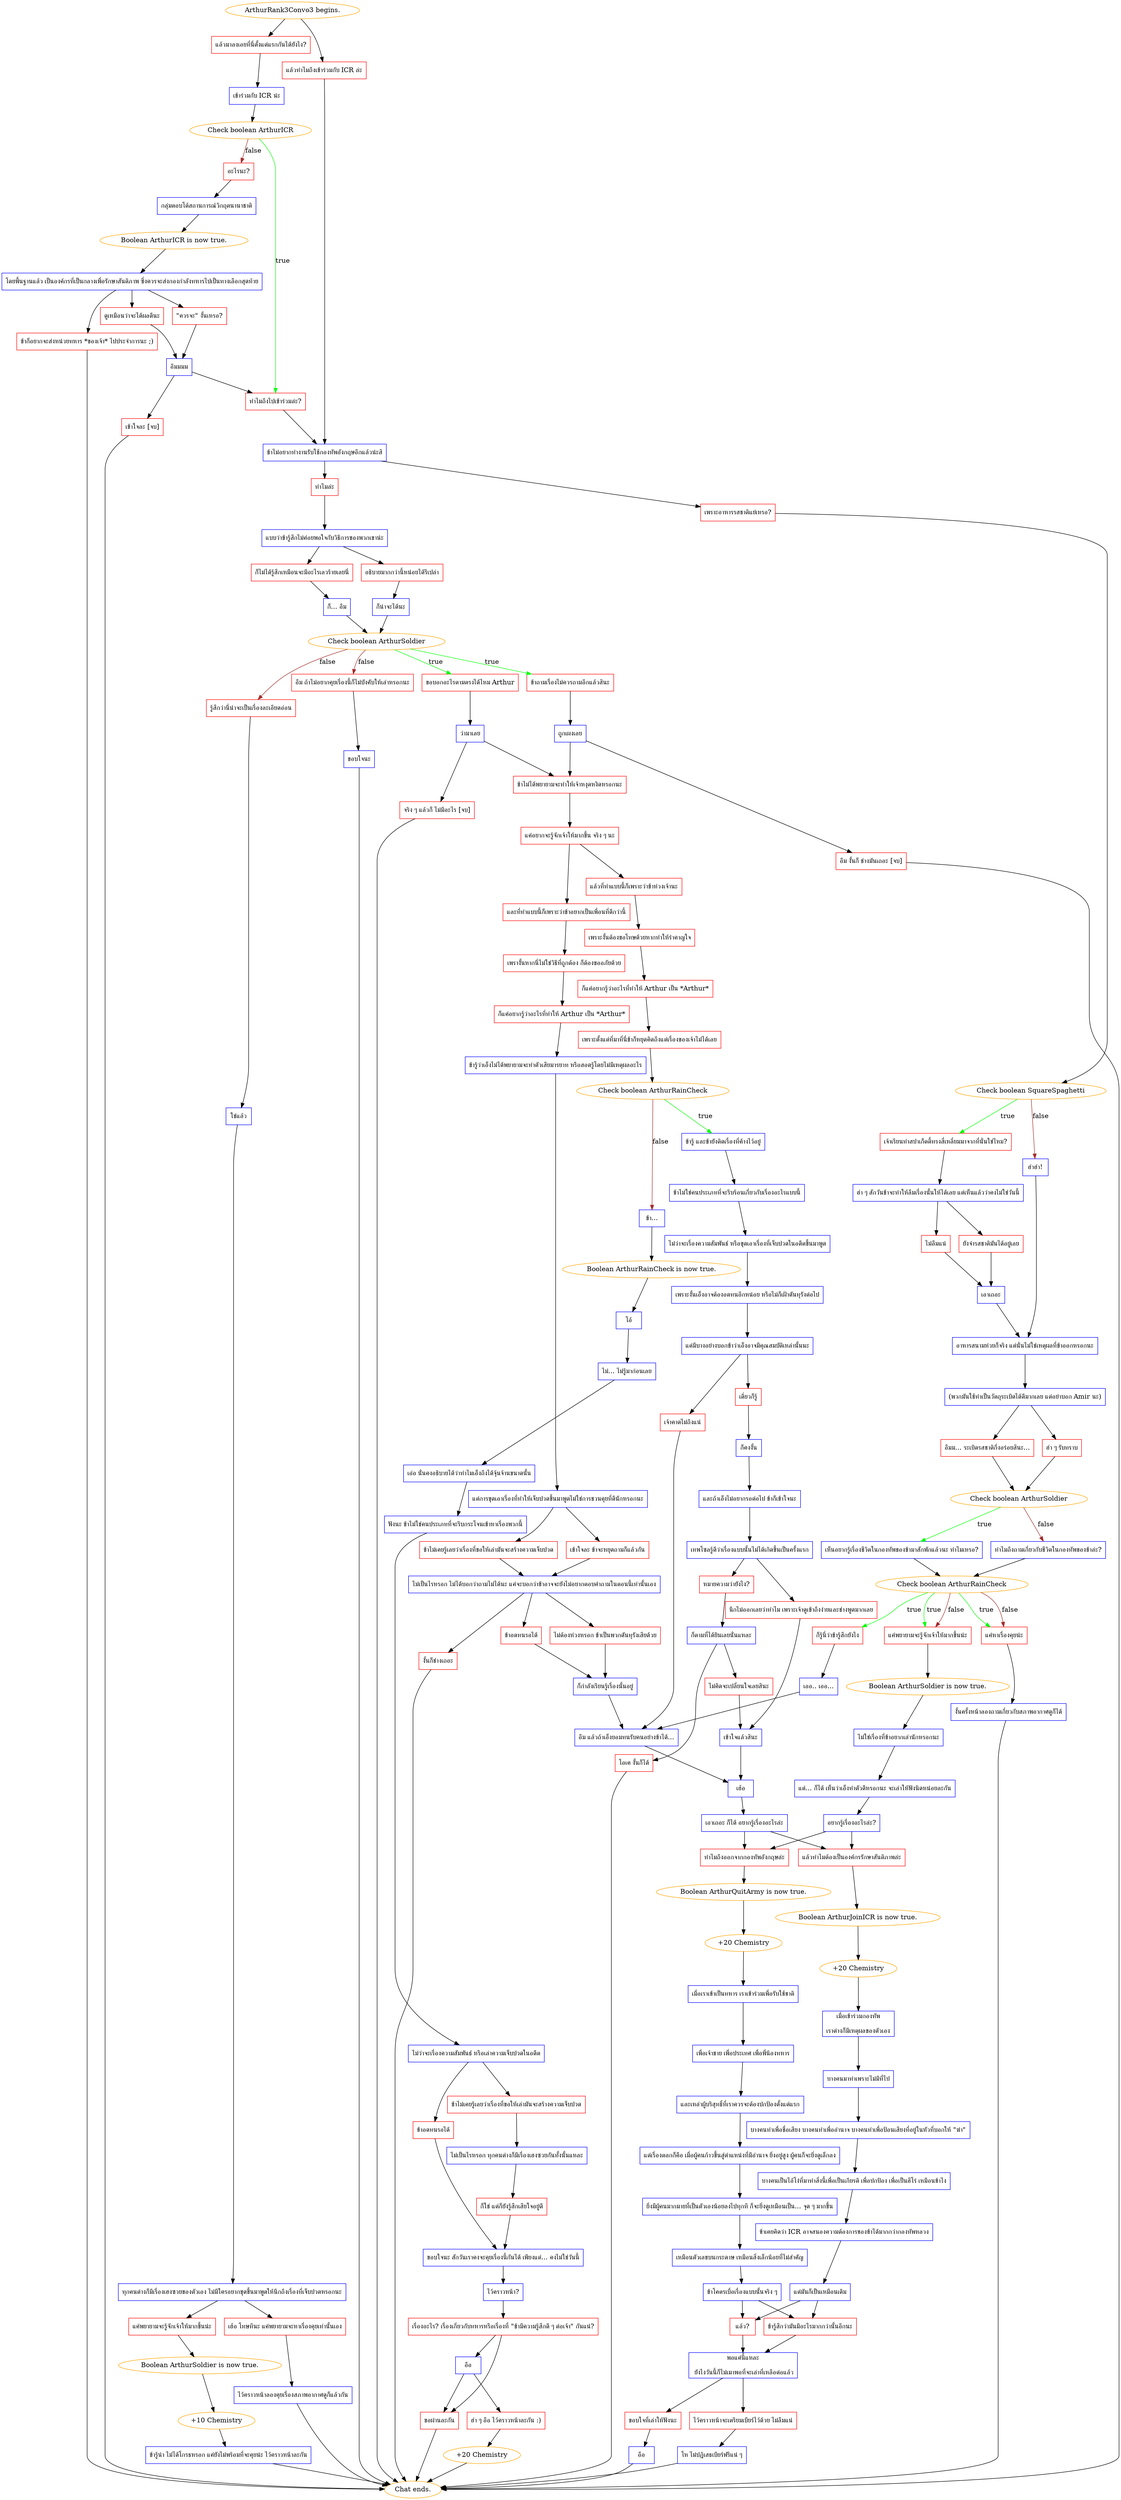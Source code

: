 digraph {
	"ArthurRank3Convo3 begins." [color=orange];
		"ArthurRank3Convo3 begins." -> j976201528;
		"ArthurRank3Convo3 begins." -> j2547577453;
	j976201528 [label="แล้วมาลงเอยที่นี่ตั้งแต่แรกกันได้ยังไง?",shape=box,color=red];
		j976201528 -> j3938333747;
	j2547577453 [label="แล้วทำไมถึงเข้าร่วมกับ ICR ล่ะ",shape=box,color=red];
		j2547577453 -> j856400321;
	j3938333747 [label="เข้าร่วมกับ ICR น่ะ",shape=box,color=blue];
		j3938333747 -> j700410498;
	j856400321 [label="ข้าไม่อยากทำงานรับใช้กองทัพอังกฤษอีกแล้วน่ะสิ",shape=box,color=blue];
		j856400321 -> j1633299564;
		j856400321 -> j3105147109;
	j700410498 [label="Check boolean ArthurICR",color=orange];
		j700410498 -> j1491063557 [label=true,color=green];
		j700410498 -> j1454282405 [label=false,color=brown];
	j1633299564 [label="ทำไมล่ะ",shape=box,color=red];
		j1633299564 -> j318514371;
	j3105147109 [label="เพราะอาหารรสชาติแย่เหรอ?",shape=box,color=red];
		j3105147109 -> j104787129;
	j1491063557 [label="ทำไมถึงไปเข้าร่วมล่ะ?",shape=box,color=red];
		j1491063557 -> j856400321;
	j1454282405 [label="อะไรนะ?",shape=box,color=red];
		j1454282405 -> j3673598549;
	j318514371 [label="แบบว่าข้ารู้สึกไม่ค่อยพอใจกับวิธีการของพวกเขาน่ะ",shape=box,color=blue];
		j318514371 -> j2265159592;
		j318514371 -> j964330190;
	j104787129 [label="Check boolean SquareSpaghetti",color=orange];
		j104787129 -> j3005036902 [label=true,color=green];
		j104787129 -> j1796517570 [label=false,color=brown];
	j3673598549 [label="กลุ่มตอบโต้สถานการณ์วิกฤตนานาชาติ",shape=box,color=blue];
		j3673598549 -> j36948431;
	j2265159592 [label="ก็ไม่ได้รู้สึกเหมือนจะมีอะไรเลวร้ายเลยนี่",shape=box,color=red];
		j2265159592 -> j2866551006;
	j964330190 [label="อธิบายมากกว่านี้หน่อยได้รึเปล่า",shape=box,color=red];
		j964330190 -> j1309634247;
	j3005036902 [label="เจ้าเรียนทำสปาเก็ตตี้ทรงสี่เหลี่ยมมาจากที่นั่นใช่ไหม?",shape=box,color=red];
		j3005036902 -> j441155515;
	j1796517570 [label="ฮ่าฮ่า!",shape=box,color=blue];
		j1796517570 -> j2622951682;
	j36948431 [label="Boolean ArthurICR is now true.",color=orange];
		j36948431 -> j2562290010;
	j2866551006 [label="ก็... อืม",shape=box,color=blue];
		j2866551006 -> j2598616613;
	j1309634247 [label="ก็น่าจะได้นะ",shape=box,color=blue];
		j1309634247 -> j2598616613;
	j441155515 [label="ฮ่า ๆ สักวันข้าจะทำให้ลืมเรื่องนั้นให้ได้เลย แต่เห็นแล้วว่าคงไม่ใช่วันนี้",shape=box,color=blue];
		j441155515 -> j3030215564;
		j441155515 -> j2308978858;
	j2622951682 [label="อาหารสนามห่วยก็จริง แต่นั่นไม่ใช่เหตุผลที่ข้าออกหรอกนะ",shape=box,color=blue];
		j2622951682 -> j630756565;
	j2562290010 [label="โดยพื้นฐานแล้ว เป็นองค์กรที่เป็นกลางเพื่อรักษาสันติภาพ ซึ่งควรจะส่งกองกำลังทหารไปเป็นทางเลือกสุดท้าย",shape=box,color=blue];
		j2562290010 -> j3608165724;
		j2562290010 -> j3454119955;
		j2562290010 -> j1577739337;
	j2598616613 [label="Check boolean ArthurSoldier",color=orange];
		j2598616613 -> j1812344442 [label=true,color=green];
		j2598616613 -> j2774456550 [label=true,color=green];
		j2598616613 -> j2592502777 [label=false,color=brown];
		j2598616613 -> j1464365930 [label=false,color=brown];
	j3030215564 [label="ไม่ลืมแน่",shape=box,color=red];
		j3030215564 -> j381675870;
	j2308978858 [label="ยังจำรสชาติมันได้อยู่เลย",shape=box,color=red];
		j2308978858 -> j381675870;
	j630756565 [label="(พวกมันใช้ทำเป็นวัตถุระเบิดได้ดีมากเลย แต่อย่าบอก Amir นะ)",shape=box,color=blue];
		j630756565 -> j2431819199;
		j630756565 -> j2588878398;
	j3608165724 [label="\"ควรจะ\" งั้นเหรอ?",shape=box,color=red];
		j3608165724 -> j1781640139;
	j3454119955 [label="ดูเหมือนว่าจะได้ผลดีนะ",shape=box,color=red];
		j3454119955 -> j1781640139;
	j1577739337 [label="ข้าก็อยากจะส่งหน่วยทหาร *ของเจ้า* ไปประจำการนะ ;)",shape=box,color=red];
		j1577739337 -> "Chat ends.";
	j1812344442 [label="ขอบอกอะไรตามตรงได้ไหม Arthur",shape=box,color=red];
		j1812344442 -> j2459654713;
	j2774456550 [label="ข้าถามเรื่องไม่ควรถามอีกแล้วสินะ",shape=box,color=red];
		j2774456550 -> j1778537882;
	j2592502777 [label="รู้สึกว่านี่น่าจะเป็นเรื่องละเอียดอ่อน",shape=box,color=red];
		j2592502777 -> j1261067650;
	j1464365930 [label="อืม ถ้าไม่อยากคุยเรื่องนี้ก็ไม่บังคับให้เล่าหรอกนะ",shape=box,color=red];
		j1464365930 -> j641003174;
	j381675870 [label="เอาเถอะ",shape=box,color=blue];
		j381675870 -> j2622951682;
	j2431819199 [label="ฮ่า ๆ รับทราบ",shape=box,color=red];
		j2431819199 -> j2458132265;
	j2588878398 [label="อืมม... ระเบิดรสชาติกึ่งอร่อยสินะ...",shape=box,color=red];
		j2588878398 -> j2458132265;
	j1781640139 [label="อืมมมม",shape=box,color=blue];
		j1781640139 -> j1491063557;
		j1781640139 -> j2734439250;
	"Chat ends." [color=orange];
	j2459654713 [label="ว่ามาเลย",shape=box,color=blue];
		j2459654713 -> j371057279;
		j2459654713 -> j4036654945;
	j1778537882 [label="ถูกเผงเลย",shape=box,color=blue];
		j1778537882 -> j371057279;
		j1778537882 -> j4174953200;
	j1261067650 [label="ใช่แล้ว",shape=box,color=blue];
		j1261067650 -> j606763053;
	j641003174 [label="ขอบใจนะ",shape=box,color=blue];
		j641003174 -> "Chat ends.";
	j2458132265 [label="Check boolean ArthurSoldier",color=orange];
		j2458132265 -> j2514896652 [label=true,color=green];
		j2458132265 -> j49501927 [label=false,color=brown];
	j2734439250 [label="เข้าใจละ [จบ]",shape=box,color=red];
		j2734439250 -> "Chat ends.";
	j371057279 [label="ข้าไม่ได้พยายามจะทำให้เจ้าหงุดหงิดหรอกนะ",shape=box,color=red];
		j371057279 -> j2244445002;
	j4036654945 [label="จริง ๆ แล้วก็ ไม่มีอะไร [จบ]",shape=box,color=red];
		j4036654945 -> "Chat ends.";
	j4174953200 [label="อืม งั้นก็ ช่างมันเถอะ [จบ]",shape=box,color=red];
		j4174953200 -> "Chat ends.";
	j606763053 [label="ทุกคนต่างก็มีเรื่องเฮงซวยของตัวเอง ไม่มีใครอยากขุดขึ้นมาพูดให้นึกถึงเรื่องที่เจ็บปวดหรอกนะ",shape=box,color=blue];
		j606763053 -> j1977246355;
		j606763053 -> j868254298;
	j2514896652 [label="เห็นอยากรู้เรื่องชีวิตในกองทัพของข้ามาสักพักแล้วนะ ทำไมเหรอ?",shape=box,color=blue];
		j2514896652 -> j3736719020;
	j49501927 [label="ทำไมถึงถามเกี่ยวกับชีวิตในกองทัพของข้าล่ะ?",shape=box,color=blue];
		j49501927 -> j3736719020;
	j2244445002 [label="แค่อยากจะรู้จักเจ้าให้มากขึ้น จริง ๆ นะ",shape=box,color=red];
		j2244445002 -> j2816237094;
		j2244445002 -> j1416253204;
	j1977246355 [label="เฮ้อ โทษทีนะ แค่พยายามจะหาเรื่องคุยเท่านั้นเอง",shape=box,color=red];
		j1977246355 -> j3227288859;
	j868254298 [label="แค่พยายามจะรู้จักเจ้าให้มากขึ้นน่ะ",shape=box,color=red];
		j868254298 -> j4088052453;
	j3736719020 [label="Check boolean ArthurRainCheck",color=orange];
		j3736719020 -> j4105146761 [label=true,color=green];
		j3736719020 -> j1068972593 [label=true,color=green];
		j3736719020 -> j350649420 [label=true,color=green];
		j3736719020 -> j1068972593 [label=false,color=brown];
		j3736719020 -> j350649420 [label=false,color=brown];
	j2816237094 [label="และที่ทำแบบนี้ก็เพราะว่าข้าอยากเป็นเพื่อนที่ดีกว่านี้",shape=box,color=red];
		j2816237094 -> j901363064;
	j1416253204 [label="แล้วที่ทำแบบนี้ก็เพราะว่าข้าห่วงเจ้านะ",shape=box,color=red];
		j1416253204 -> j2931513388;
	j3227288859 [label="ไว้คราวหน้าลองคุยเรื่องสภาพอากาศดูก็แล้วกัน",shape=box,color=blue];
		j3227288859 -> "Chat ends.";
	j4088052453 [label="Boolean ArthurSoldier is now true.",color=orange];
		j4088052453 -> j285321964;
	j4105146761 [label="ก็รู้นี่ว่าข้ารู้สึกยังไง",shape=box,color=red];
		j4105146761 -> j1233548010;
	j1068972593 [label="แค่พยายามจะรู้จักเจ้าให้มากขึ้นน่ะ",shape=box,color=red];
		j1068972593 -> j1549376903;
	j350649420 [label="แค่หาเรื่องคุยน่ะ",shape=box,color=red];
		j350649420 -> j1159305799;
	j901363064 [label="เพรางั้นหากนี่ไม่ใช่วิธีที่ถูกต้อง ก็ต้องขออภัยด้วย",shape=box,color=red];
		j901363064 -> j699293183;
	j2931513388 [label="เพราะงั้นต้องขอโทษด้วยหากทำให้รำคาญใจ",shape=box,color=red];
		j2931513388 -> j1421565995;
	j285321964 [label="+10 Chemistry",color=orange];
		j285321964 -> j4025008045;
	j1233548010 [label="เออ.. เออ...",shape=box,color=blue];
		j1233548010 -> j1325492681;
	j1549376903 [label="Boolean ArthurSoldier is now true.",color=orange];
		j1549376903 -> j765508284;
	j1159305799 [label="งั้นครั้งหน้าลองถามเกี่ยวกับสภาพอากาศดูก็ได้",shape=box,color=blue];
		j1159305799 -> "Chat ends.";
	j699293183 [label="ก็แค่อยากรู้ว่าอะไรที่ทำให้ Arthur เป็น *Arthur*",shape=box,color=red];
		j699293183 -> j2153137833;
	j1421565995 [label="ก็แค่อยากรู้ว่าอะไรที่ทำให้ Arthur เป็น *Arthur*",shape=box,color=red];
		j1421565995 -> j2073024150;
	j4025008045 [label="ข้ารู้น่า ไม่ได้โกรธหรอก แค่ยังไม่พร้อมที่จะคุยน่ะ ไว้คราวหน้าละกัน",shape=box,color=blue];
		j4025008045 -> "Chat ends.";
	j1325492681 [label="อืม แล้วถ้าเอ็งยอมทนรับคนอย่างข้าได้...",shape=box,color=blue];
		j1325492681 -> j686153262;
	j765508284 [label="ไม่ใช่เรื่องที่ข้าอยากเล่านักหรอกนะ",shape=box,color=blue];
		j765508284 -> j3890439059;
	j2153137833 [label="ข้ารู้ว่าเอ็งไม่ได้พยายามจะทำตัวเสียมารยาท หรือสอดรู้โดยไม่มีเหตุผลอะไร",shape=box,color=blue];
		j2153137833 -> j70358654;
	j2073024150 [label="เพราะตั้งแต่ที่มาที่นี่ข้าก็หยุดคิดถึงแต่เรื่องของเจ้าไม่ได้เลย",shape=box,color=red];
		j2073024150 -> j1736351653;
	j686153262 [label="เฮ้อ",shape=box,color=blue];
		j686153262 -> j746924570;
	j3890439059 [label="แต่... ก็ได้ เห็นว่าเอ็งทำตัวดีหรอกนะ จะเล่าให้ฟังนิดหน่อยละกัน",shape=box,color=blue];
		j3890439059 -> j3170925673;
	j70358654 [label="แต่การขุดเอาเรื่องที่ทำให้เจ็บปวดขึ้นมาพูดไม่ใช่การชวนคุยที่ดีนักหรอกนะ",shape=box,color=blue];
		j70358654 -> j2826230029;
		j70358654 -> j3033054856;
	j1736351653 [label="Check boolean ArthurRainCheck",color=orange];
		j1736351653 -> j547962018 [label=true,color=green];
		j1736351653 -> j3009750876 [label=false,color=brown];
	j746924570 [label="เอาเถอะ ก็ได้ อยากรู้เรื่องอะไรล่ะ",shape=box,color=blue];
		j746924570 -> j2269053290;
		j746924570 -> j823613862;
	j3170925673 [label="อยากรู้เรื่องอะไรล่ะ?",shape=box,color=blue];
		j3170925673 -> j2269053290;
		j3170925673 -> j823613862;
	j2826230029 [label="เข้าใจละ ข้าจะหยุดถามก็แล้วกัน",shape=box,color=red];
		j2826230029 -> j3134075039;
	j3033054856 [label="ข้าไม่เคยรู้เลยว่าเรื่องที่ขอให้เล่ามันจะสร้างความเจ็บปวด",shape=box,color=red];
		j3033054856 -> j3134075039;
	j547962018 [label="ข้ารู้ และข้ายังติดเรื่องที่ค้างไว้อยู่",shape=box,color=blue];
		j547962018 -> j941279912;
	j3009750876 [label="ข้า...",shape=box,color=blue];
		j3009750876 -> j2257276507;
	j2269053290 [label="ทำไมถึงออกจากกองทัพอังกฤษล่ะ",shape=box,color=red];
		j2269053290 -> j2280726947;
	j823613862 [label="แล้วทำไมต้องเป็นองค์กรรักษาสันติภาพล่ะ",shape=box,color=red];
		j823613862 -> j1439098479;
	j3134075039 [label="ไม่เป็นไรหรอก ไม่ได้บอกว่าถามไม่ได้นะ แค่จะบอกว่าข้าอาจจะยังไม่อยากตอบคำถามในตอนนี้เท่านั้นเอง",shape=box,color=blue];
		j3134075039 -> j4122430988;
		j3134075039 -> j2779791572;
		j3134075039 -> j197794048;
	j941279912 [label="ข้าไม่ใช่คนประเภทที่จะรีบร้อนเกี่ยวกับเรื่องอะไรแบบนี้",shape=box,color=blue];
		j941279912 -> j2596797831;
	j2257276507 [label="Boolean ArthurRainCheck is now true.",color=orange];
		j2257276507 -> j538214428;
	j2280726947 [label="Boolean ArthurQuitArmy is now true.",color=orange];
		j2280726947 -> j11553455;
	j1439098479 [label="Boolean ArthurJoinICR is now true.",color=orange];
		j1439098479 -> j2148317509;
	j4122430988 [label="ข้าอดทนรอได้",shape=box,color=red];
		j4122430988 -> j1251449533;
	j2779791572 [label="ไม่ต้องห่วงหรอก ข้าเป็นพวกดันทุรังเสียด้วย",shape=box,color=red];
		j2779791572 -> j1251449533;
	j197794048 [label="งั้นก็ช่างเถอะ",shape=box,color=red];
		j197794048 -> "Chat ends.";
	j2596797831 [label="ไม่ว่าจะเรื่องความสัมพันธ์ หรือขุดเอาเรื่องที่เจ็บปวดในอดีตขึ้นมาพูด",shape=box,color=blue];
		j2596797831 -> j3508839089;
	j538214428 [label="โอ้",shape=box,color=blue];
		j538214428 -> j2689955354;
	j11553455 [label="+20 Chemistry",color=orange];
		j11553455 -> j2927550101;
	j2148317509 [label="+20 Chemistry",color=orange];
		j2148317509 -> j118031797;
	j1251449533 [label="ก็กำลังเรียนรู้เรื่องนั้นอยู่",shape=box,color=blue];
		j1251449533 -> j1325492681;
	j3508839089 [label="เพราะงั้นเอ็งอาจต้องอดทนอีกหน่อย หรือไม่ก็เฝ้าดันทุรังต่อไป",shape=box,color=blue];
		j3508839089 -> j3497116160;
	j2689955354 [label="ไม่... ไม่รู้มาก่อนเลย",shape=box,color=blue];
		j2689955354 -> j2313370938;
	j2927550101 [label="เมื่อเราเข้าเป็นทหาร เราเข้าร่วมเพื่อรับใช้ชาติ",shape=box,color=blue];
		j2927550101 -> j3165688177;
	j118031797 [label="เมื่อเข้าร่วมกองทัพ
เราต่างก็มีเหตุผลของตัวเอง",shape=box,color=blue];
		j118031797 -> j3824881509;
	j3497116160 [label="แต่มีบางอย่างบอกข้าว่าเอ็งอาจมีคุณสมบัติเหล่านั้นนะ",shape=box,color=blue];
		j3497116160 -> j1952975429;
		j3497116160 -> j755174035;
	j2313370938 [label="เอ่อ นั่นคงอธิบายได้ว่าทำไมเอ็งถึงได้จุ้นจ้านขนาดนั้น",shape=box,color=blue];
		j2313370938 -> j1010544963;
	j3165688177 [label="เพื่อเจ้าชาย เพื่อประเทศ เพื่อพี่น้องทหาร",shape=box,color=blue];
		j3165688177 -> j3332240251;
	j3824881509 [label="บางคนมาทำเพราะไม่มีที่ไป",shape=box,color=blue];
		j3824881509 -> j3804541477;
	j1952975429 [label="เดี๋ยวก็รู้",shape=box,color=red];
		j1952975429 -> j1774731477;
	j755174035 [label="เจ้าคาดไม่ถึงแน่",shape=box,color=red];
		j755174035 -> j1325492681;
	j1010544963 [label="ฟังนะ ข้าไม่ใช่คนประเภทที่จะรีบกระโจนเข้าหาเรื่องพวกนี้",shape=box,color=blue];
		j1010544963 -> j2564522439;
	j3332240251 [label="และเหล่าผู้บริสุทธิ์ที่เราควรจะต้องปกป้องตั้งแต่แรก",shape=box,color=blue];
		j3332240251 -> j4223174595;
	j3804541477 [label="บางคนทำเพื่อชื่อเสียง บางคนทำเพื่ออำนาจ บางคนทำเพื่อป้อนเสียงที่อยู่ในหัวที่บอกให้ \"ฆ่า\"",shape=box,color=blue];
		j3804541477 -> j3664864430;
	j1774731477 [label="ก็คงงั้น",shape=box,color=blue];
		j1774731477 -> j1545033567;
	j2564522439 [label="ไม่ว่าจะเรื่องความสัมพันธ์ หรือเล่าความเจ็บปวดในอดีต",shape=box,color=blue];
		j2564522439 -> j37199144;
		j2564522439 -> j1627805274;
	j4223174595 [label="แต่เรื่องตลกก็คือ เมื่อผู้คนก้าวขึ้นสู่ตำแหน่งที่มีอำนาจ ยิ่งอยู่สูง ผู้คนก็จะยิ่งดูเล็กลง",shape=box,color=blue];
		j4223174595 -> j1130591755;
	j3664864430 [label="บางคนเป็นไอ้โง่ที่มาทำสิ่งนี้เพื่อเป็นเกียรติ เพื่อปกป้อง เพื่อเป็นฮีโร่ เหมือนข้าไง",shape=box,color=blue];
		j3664864430 -> j1071333022;
	j1545033567 [label="และถ้าเอ็งไม่อยากรอต่อไป ข้าก็เข้าใจนะ",shape=box,color=blue];
		j1545033567 -> j2458401685;
	j37199144 [label="ข้าไม่เคยรู้เลยว่าเรื่องที่ขอให้เล่ามันจะสร้างความเจ็บปวด",shape=box,color=red];
		j37199144 -> j2938445993;
	j1627805274 [label="ข้าอดทนรอได้",shape=box,color=red];
		j1627805274 -> j2951923936;
	j1130591755 [label="ยิ่งมีผู้คนมากมายที่เป็นตัวเองน้อยลงไปทุกที ก็จะยิ่งดูเหมือนเป็น... จุด ๆ มากขึ้น",shape=box,color=blue];
		j1130591755 -> j3748862182;
	j1071333022 [label="ข้าเคยคิดว่า ICR อาจสนองความต้องการของข้าได้มากกว่ากองทัพหลวง",shape=box,color=blue];
		j1071333022 -> j1837707505;
	j2458401685 [label="เทพโซลรู้ดีว่าเรื่องแบบนั้นไม่ได้เกิดขึ้นเป็นครั้งแรก",shape=box,color=blue];
		j2458401685 -> j2944037744;
		j2458401685 -> j1366707178;
	j2938445993 [label="ไม่เป็นไรหรอก ทุกคนต่างก็มีเรื่องเฮงซวยกันทั้งนั้นแหละ",shape=box,color=blue];
		j2938445993 -> j4009056003;
	j2951923936 [label="ขอบใจนะ สักวันเราคงจะคุยเรื่องนี้กันได้ เพียงแต่... คงไม่ใช่วันนี้",shape=box,color=blue];
		j2951923936 -> j466886083;
	j3748862182 [label="เหมือนตัวเลขบนกระดาษ เหมือนสิ่งเล็กน้อยที่ไม่สำคัญ",shape=box,color=blue];
		j3748862182 -> j257020358;
	j1837707505 [label="แต่มันก็เป็นเหมือนเดิม",shape=box,color=blue];
		j1837707505 -> j3983386094;
		j1837707505 -> j1032037841;
	j2944037744 [label="หมายความว่ายังไง?",shape=box,color=red];
		j2944037744 -> j1941283308;
	j1366707178 [label="นึกไม่ออกเลยว่าทำไม เพราะเจ้าดูเข้าถึงง่ายและช่างพูดมากเลย",shape=box,color=red];
		j1366707178 -> j3411968003;
	j4009056003 [label="ก็ใช่ แต่ก็ยังรู้สึกเสียใจอยู่ดี",shape=box,color=red];
		j4009056003 -> j2951923936;
	j466886083 [label="ไว้คราวหน้า?",shape=box,color=blue];
		j466886083 -> j203664494;
	j257020358 [label="ข้าโคตรเบื่อเรื่องแบบนั้นจริง ๆ",shape=box,color=blue];
		j257020358 -> j1032037841;
		j257020358 -> j3983386094;
	j3983386094 [label="แล้ว?",shape=box,color=red];
		j3983386094 -> j2001478317;
	j1032037841 [label="ข้ารู้สึกว่ามันมีอะไรมากกว่านั้นอีกนะ",shape=box,color=red];
		j1032037841 -> j2001478317;
	j1941283308 [label="ก็ตามที่ได้ยินเลยนั่นแหละ",shape=box,color=blue];
		j1941283308 -> j74416437;
		j1941283308 -> j3002993691;
	j3411968003 [label="เข้าใจแล้วสินะ",shape=box,color=blue];
		j3411968003 -> j686153262;
	j203664494 [label="เรื่องอะไร? เรื่องเกี่ยวกับทหารหรือเรื่องที่ \"ข้ามีความรู้สึกดี ๆ ต่อเจ้า\" กันแน่?",shape=box,color=red];
		j203664494 -> j1458274026;
		j203664494 -> j3990709076;
	j2001478317 [label="พอแค่นี้แหละ
 ยังไงวันนี้ก็ไม่เมาพอที่จะเล่าที่เหลือต่อแล้ว",shape=box,color=blue];
		j2001478317 -> j4232707737;
		j2001478317 -> j2540136648;
	j74416437 [label="โอเค งั้นก็ได้",shape=box,color=red];
		j74416437 -> "Chat ends.";
	j3002993691 [label="ไม่คิดจะเปลี่ยนใจเลยสินะ",shape=box,color=red];
		j3002993691 -> j3411968003;
	j1458274026 [label="อือ",shape=box,color=blue];
		j1458274026 -> j825587059;
		j1458274026 -> j3990709076;
	j3990709076 [label="ขอผ่านละกัน",shape=box,color=red];
		j3990709076 -> "Chat ends.";
	j4232707737 [label="ขอบใจที่เล่าให้ฟังนะ",shape=box,color=red];
		j4232707737 -> j2209175914;
	j2540136648 [label="ไว้คราวหน้าจะเตรียมเบียร์ไว้ด้วย ไม่ลืมแน่",shape=box,color=red];
		j2540136648 -> j3397657840;
	j825587059 [label="ฮ่า ๆ อือ ไว้คราวหน้าละกัน :)",shape=box,color=red];
		j825587059 -> j367054140;
	j2209175914 [label="อือ",shape=box,color=blue];
		j2209175914 -> "Chat ends.";
	j3397657840 [label="โห ไม่ปฏิเสธเบียร์ฟรีแน่ ๆ",shape=box,color=blue];
		j3397657840 -> "Chat ends.";
	j367054140 [label="+20 Chemistry",color=orange];
		j367054140 -> "Chat ends.";
}